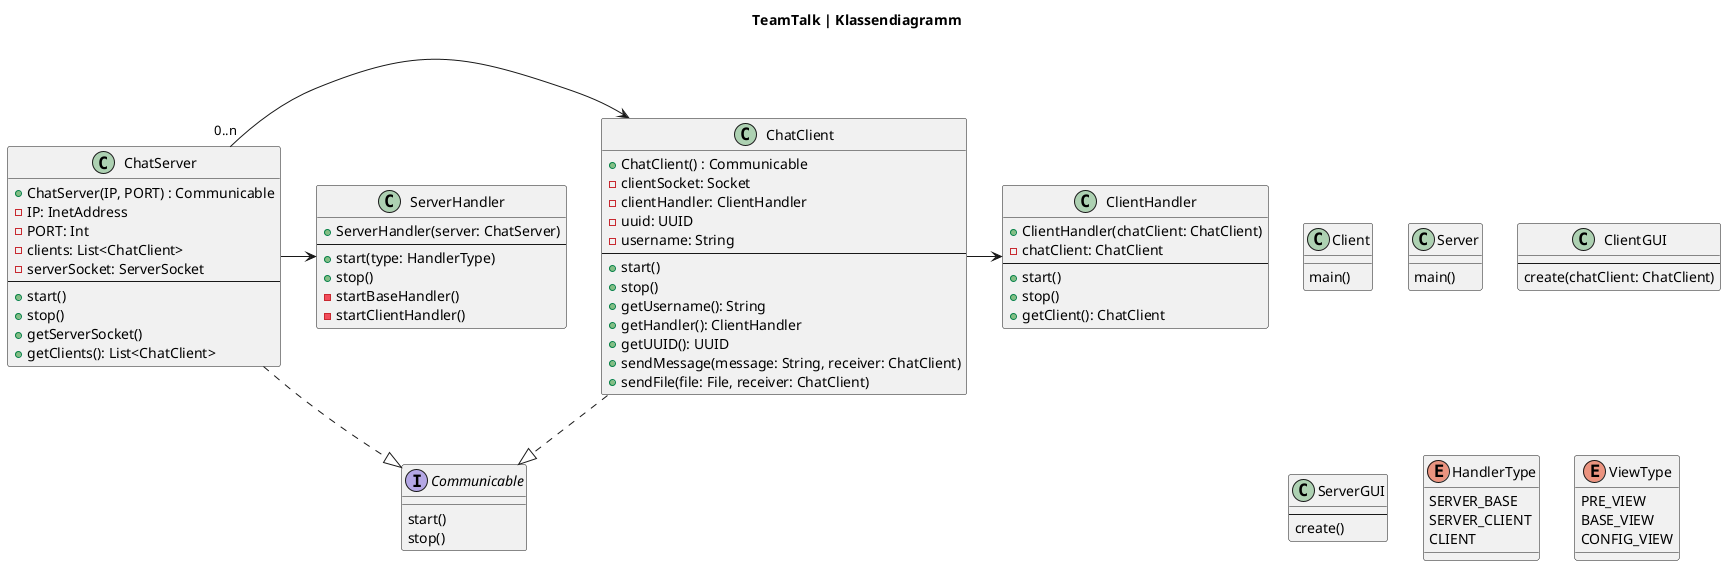 @startuml
title TeamTalk | Klassendiagramm

class Client {
    main()
}

class Server {
    main()
}

class ClientGUI {
    --
    create(chatClient: ChatClient)
}

class ServerGUI {
    --
    create()
}

class ChatClient {
    +ChatClient() : Communicable
    -clientSocket: Socket
    -clientHandler: ClientHandler
    -uuid: UUID
    -username: String
    --
    +start()
    +stop()
    +getUsername(): String
    +getHandler(): ClientHandler
    +getUUID(): UUID
    +sendMessage(message: String, receiver: ChatClient)
    +sendFile(file: File, receiver: ChatClient)
}

class ClientHandler {
    +ClientHandler(chatClient: ChatClient)
    -chatClient: ChatClient
    --
    +start()
    +stop()
    +getClient(): ChatClient
}

class ChatServer {
    +ChatServer(IP, PORT) : Communicable
    -IP: InetAddress
    -PORT: Int
    -clients: List<ChatClient>
    -serverSocket: ServerSocket
    --
    +start()
    +stop()
    +getServerSocket()
    +getClients(): List<ChatClient>
}

class ServerHandler {
    +ServerHandler(server: ChatServer)
    --
    +start(type: HandlerType)
    +stop()
    -startBaseHandler()
    -startClientHandler()
}

interface Communicable {
    start()
    stop()
}

enum HandlerType {
    SERVER_BASE
    SERVER_CLIENT
    CLIENT
}

enum ViewType {
    PRE_VIEW
    BASE_VIEW
    CONFIG_VIEW
}

ChatClient -[dashed]-|> Communicable
ChatServer -[dashed]-|> Communicable
ChatServer "0..n" -> ChatClient
ChatClient -> ClientHandler
ChatServer -> ServerHandler

@enduml